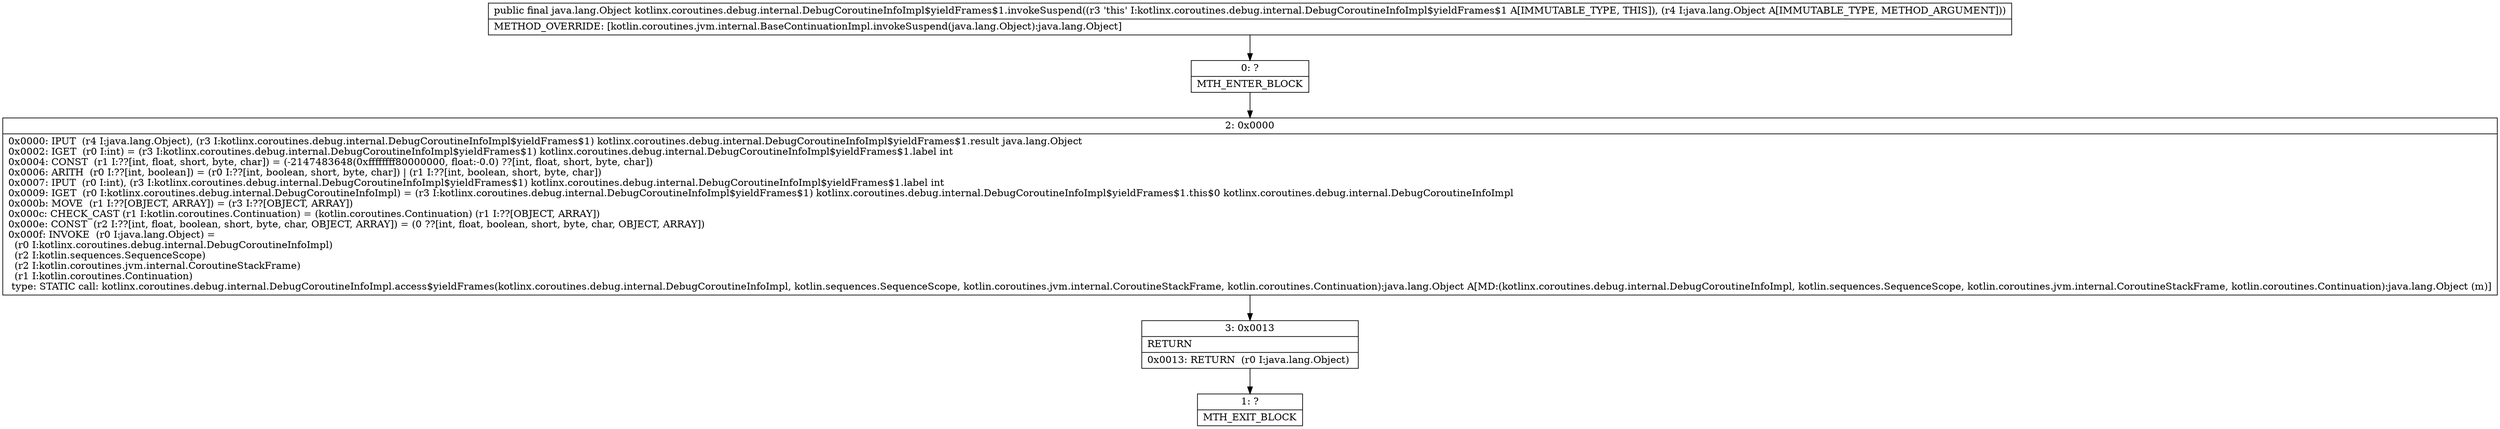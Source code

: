 digraph "CFG forkotlinx.coroutines.debug.internal.DebugCoroutineInfoImpl$yieldFrames$1.invokeSuspend(Ljava\/lang\/Object;)Ljava\/lang\/Object;" {
Node_0 [shape=record,label="{0\:\ ?|MTH_ENTER_BLOCK\l}"];
Node_2 [shape=record,label="{2\:\ 0x0000|0x0000: IPUT  (r4 I:java.lang.Object), (r3 I:kotlinx.coroutines.debug.internal.DebugCoroutineInfoImpl$yieldFrames$1) kotlinx.coroutines.debug.internal.DebugCoroutineInfoImpl$yieldFrames$1.result java.lang.Object \l0x0002: IGET  (r0 I:int) = (r3 I:kotlinx.coroutines.debug.internal.DebugCoroutineInfoImpl$yieldFrames$1) kotlinx.coroutines.debug.internal.DebugCoroutineInfoImpl$yieldFrames$1.label int \l0x0004: CONST  (r1 I:??[int, float, short, byte, char]) = (\-2147483648(0xffffffff80000000, float:\-0.0) ??[int, float, short, byte, char]) \l0x0006: ARITH  (r0 I:??[int, boolean]) = (r0 I:??[int, boolean, short, byte, char]) \| (r1 I:??[int, boolean, short, byte, char]) \l0x0007: IPUT  (r0 I:int), (r3 I:kotlinx.coroutines.debug.internal.DebugCoroutineInfoImpl$yieldFrames$1) kotlinx.coroutines.debug.internal.DebugCoroutineInfoImpl$yieldFrames$1.label int \l0x0009: IGET  (r0 I:kotlinx.coroutines.debug.internal.DebugCoroutineInfoImpl) = (r3 I:kotlinx.coroutines.debug.internal.DebugCoroutineInfoImpl$yieldFrames$1) kotlinx.coroutines.debug.internal.DebugCoroutineInfoImpl$yieldFrames$1.this$0 kotlinx.coroutines.debug.internal.DebugCoroutineInfoImpl \l0x000b: MOVE  (r1 I:??[OBJECT, ARRAY]) = (r3 I:??[OBJECT, ARRAY]) \l0x000c: CHECK_CAST (r1 I:kotlin.coroutines.Continuation) = (kotlin.coroutines.Continuation) (r1 I:??[OBJECT, ARRAY]) \l0x000e: CONST  (r2 I:??[int, float, boolean, short, byte, char, OBJECT, ARRAY]) = (0 ??[int, float, boolean, short, byte, char, OBJECT, ARRAY]) \l0x000f: INVOKE  (r0 I:java.lang.Object) = \l  (r0 I:kotlinx.coroutines.debug.internal.DebugCoroutineInfoImpl)\l  (r2 I:kotlin.sequences.SequenceScope)\l  (r2 I:kotlin.coroutines.jvm.internal.CoroutineStackFrame)\l  (r1 I:kotlin.coroutines.Continuation)\l type: STATIC call: kotlinx.coroutines.debug.internal.DebugCoroutineInfoImpl.access$yieldFrames(kotlinx.coroutines.debug.internal.DebugCoroutineInfoImpl, kotlin.sequences.SequenceScope, kotlin.coroutines.jvm.internal.CoroutineStackFrame, kotlin.coroutines.Continuation):java.lang.Object A[MD:(kotlinx.coroutines.debug.internal.DebugCoroutineInfoImpl, kotlin.sequences.SequenceScope, kotlin.coroutines.jvm.internal.CoroutineStackFrame, kotlin.coroutines.Continuation):java.lang.Object (m)]\l}"];
Node_3 [shape=record,label="{3\:\ 0x0013|RETURN\l|0x0013: RETURN  (r0 I:java.lang.Object) \l}"];
Node_1 [shape=record,label="{1\:\ ?|MTH_EXIT_BLOCK\l}"];
MethodNode[shape=record,label="{public final java.lang.Object kotlinx.coroutines.debug.internal.DebugCoroutineInfoImpl$yieldFrames$1.invokeSuspend((r3 'this' I:kotlinx.coroutines.debug.internal.DebugCoroutineInfoImpl$yieldFrames$1 A[IMMUTABLE_TYPE, THIS]), (r4 I:java.lang.Object A[IMMUTABLE_TYPE, METHOD_ARGUMENT]))  | METHOD_OVERRIDE: [kotlin.coroutines.jvm.internal.BaseContinuationImpl.invokeSuspend(java.lang.Object):java.lang.Object]\l}"];
MethodNode -> Node_0;Node_0 -> Node_2;
Node_2 -> Node_3;
Node_3 -> Node_1;
}

